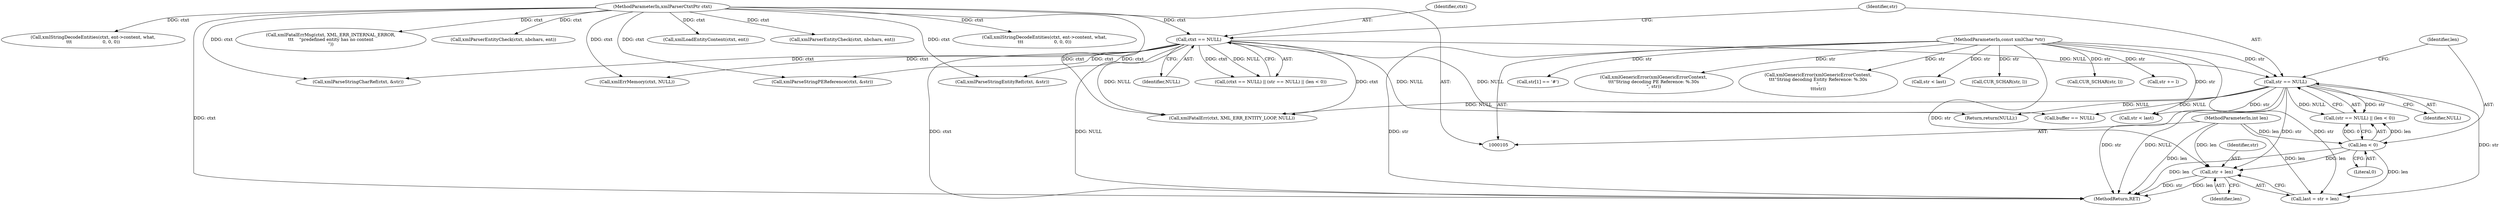 digraph "0_Chrome_d82b03d21f7e581f9206ef1fec4959ae7b06b8eb@pointer" {
"1000154" [label="(Call,str + len)"];
"1000144" [label="(Call,str == NULL)"];
"1000107" [label="(MethodParameterIn,const xmlChar *str)"];
"1000140" [label="(Call,ctxt == NULL)"];
"1000106" [label="(MethodParameterIn,xmlParserCtxtPtr ctxt)"];
"1000147" [label="(Call,len < 0)"];
"1000108" [label="(MethodParameterIn,int len)"];
"1000563" [label="(Call,xmlStringDecodeEntities(ctxt, ent->content, what,\n\t\t\t                      0, 0, 0))"];
"1000292" [label="(Call,xmlParseStringEntityRef(ctxt, &str))"];
"1000241" [label="(Call,str[1] == '#')"];
"1000107" [label="(MethodParameterIn,const xmlChar *str)"];
"1000155" [label="(Identifier,str)"];
"1000512" [label="(Call,xmlGenericError(xmlGenericErrorContext,\n\t\t\t\"String decoding PE Reference: %.30s\n\", str))"];
"1000385" [label="(Call,xmlStringDecodeEntities(ctxt, ent->content, what,\n\t\t\t                      0, 0, 0))"];
"1000144" [label="(Call,str == NULL)"];
"1000148" [label="(Identifier,len)"];
"1000178" [label="(Call,xmlFatalErr(ctxt, XML_ERR_ENTITY_LOOP, NULL))"];
"1000286" [label="(Call,xmlGenericError(xmlGenericErrorContext,\n\t\t\t\"String decoding Entity Reference: %.30s\n\",\n\t\t\tstr))"];
"1000640" [label="(Call,str < last)"];
"1000678" [label="(MethodReturn,RET)"];
"1000142" [label="(Identifier,NULL)"];
"1000207" [label="(Call,CUR_SCHAR(str, l))"];
"1000152" [label="(Call,last = str + len)"];
"1000202" [label="(Call,str < last)"];
"1000140" [label="(Call,ctxt == NULL)"];
"1000363" [label="(Call,xmlFatalErrMsg(ctxt, XML_ERR_INTERNAL_ERROR,\n\t\t\t    \"predefined entity has no content\n\"))"];
"1000149" [label="(Literal,0)"];
"1000108" [label="(MethodParameterIn,int len)"];
"1000141" [label="(Identifier,ctxt)"];
"1000143" [label="(Call,(str == NULL) || (len < 0))"];
"1000428" [label="(Call,xmlParserEntityCheck(ctxt, nbchars, ent))"];
"1000250" [label="(Call,xmlParseStringCharRef(ctxt, &str))"];
"1000150" [label="(Return,return(NULL);)"];
"1000139" [label="(Call,(ctxt == NULL) || (str == NULL) || (len < 0))"];
"1000106" [label="(MethodParameterIn,xmlParserCtxtPtr ctxt)"];
"1000660" [label="(Call,xmlErrMemory(ctxt, NULL))"];
"1000554" [label="(Call,xmlLoadEntityContent(ctxt, ent))"];
"1000156" [label="(Identifier,len)"];
"1000645" [label="(Call,CUR_SCHAR(str, l))"];
"1000606" [label="(Call,xmlParserEntityCheck(ctxt, nbchars, ent))"];
"1000145" [label="(Identifier,str)"];
"1000147" [label="(Call,len < 0)"];
"1000518" [label="(Call,xmlParseStringPEReference(ctxt, &str))"];
"1000146" [label="(Identifier,NULL)"];
"1000197" [label="(Call,buffer == NULL)"];
"1000154" [label="(Call,str + len)"];
"1000626" [label="(Call,str += l)"];
"1000154" -> "1000152"  [label="AST: "];
"1000154" -> "1000156"  [label="CFG: "];
"1000155" -> "1000154"  [label="AST: "];
"1000156" -> "1000154"  [label="AST: "];
"1000152" -> "1000154"  [label="CFG: "];
"1000154" -> "1000678"  [label="DDG: str"];
"1000154" -> "1000678"  [label="DDG: len"];
"1000144" -> "1000154"  [label="DDG: str"];
"1000107" -> "1000154"  [label="DDG: str"];
"1000147" -> "1000154"  [label="DDG: len"];
"1000108" -> "1000154"  [label="DDG: len"];
"1000144" -> "1000143"  [label="AST: "];
"1000144" -> "1000146"  [label="CFG: "];
"1000145" -> "1000144"  [label="AST: "];
"1000146" -> "1000144"  [label="AST: "];
"1000148" -> "1000144"  [label="CFG: "];
"1000143" -> "1000144"  [label="CFG: "];
"1000144" -> "1000678"  [label="DDG: str"];
"1000144" -> "1000678"  [label="DDG: NULL"];
"1000144" -> "1000143"  [label="DDG: str"];
"1000144" -> "1000143"  [label="DDG: NULL"];
"1000107" -> "1000144"  [label="DDG: str"];
"1000140" -> "1000144"  [label="DDG: NULL"];
"1000144" -> "1000150"  [label="DDG: NULL"];
"1000144" -> "1000152"  [label="DDG: str"];
"1000144" -> "1000178"  [label="DDG: NULL"];
"1000144" -> "1000197"  [label="DDG: NULL"];
"1000144" -> "1000202"  [label="DDG: str"];
"1000107" -> "1000105"  [label="AST: "];
"1000107" -> "1000678"  [label="DDG: str"];
"1000107" -> "1000152"  [label="DDG: str"];
"1000107" -> "1000202"  [label="DDG: str"];
"1000107" -> "1000207"  [label="DDG: str"];
"1000107" -> "1000241"  [label="DDG: str"];
"1000107" -> "1000286"  [label="DDG: str"];
"1000107" -> "1000512"  [label="DDG: str"];
"1000107" -> "1000626"  [label="DDG: str"];
"1000107" -> "1000640"  [label="DDG: str"];
"1000107" -> "1000645"  [label="DDG: str"];
"1000140" -> "1000139"  [label="AST: "];
"1000140" -> "1000142"  [label="CFG: "];
"1000141" -> "1000140"  [label="AST: "];
"1000142" -> "1000140"  [label="AST: "];
"1000145" -> "1000140"  [label="CFG: "];
"1000139" -> "1000140"  [label="CFG: "];
"1000140" -> "1000678"  [label="DDG: NULL"];
"1000140" -> "1000678"  [label="DDG: ctxt"];
"1000140" -> "1000139"  [label="DDG: ctxt"];
"1000140" -> "1000139"  [label="DDG: NULL"];
"1000106" -> "1000140"  [label="DDG: ctxt"];
"1000140" -> "1000150"  [label="DDG: NULL"];
"1000140" -> "1000178"  [label="DDG: ctxt"];
"1000140" -> "1000178"  [label="DDG: NULL"];
"1000140" -> "1000197"  [label="DDG: NULL"];
"1000140" -> "1000250"  [label="DDG: ctxt"];
"1000140" -> "1000292"  [label="DDG: ctxt"];
"1000140" -> "1000518"  [label="DDG: ctxt"];
"1000140" -> "1000660"  [label="DDG: ctxt"];
"1000106" -> "1000105"  [label="AST: "];
"1000106" -> "1000678"  [label="DDG: ctxt"];
"1000106" -> "1000178"  [label="DDG: ctxt"];
"1000106" -> "1000250"  [label="DDG: ctxt"];
"1000106" -> "1000292"  [label="DDG: ctxt"];
"1000106" -> "1000363"  [label="DDG: ctxt"];
"1000106" -> "1000385"  [label="DDG: ctxt"];
"1000106" -> "1000428"  [label="DDG: ctxt"];
"1000106" -> "1000518"  [label="DDG: ctxt"];
"1000106" -> "1000554"  [label="DDG: ctxt"];
"1000106" -> "1000563"  [label="DDG: ctxt"];
"1000106" -> "1000606"  [label="DDG: ctxt"];
"1000106" -> "1000660"  [label="DDG: ctxt"];
"1000147" -> "1000143"  [label="AST: "];
"1000147" -> "1000149"  [label="CFG: "];
"1000148" -> "1000147"  [label="AST: "];
"1000149" -> "1000147"  [label="AST: "];
"1000143" -> "1000147"  [label="CFG: "];
"1000147" -> "1000678"  [label="DDG: len"];
"1000147" -> "1000143"  [label="DDG: len"];
"1000147" -> "1000143"  [label="DDG: 0"];
"1000108" -> "1000147"  [label="DDG: len"];
"1000147" -> "1000152"  [label="DDG: len"];
"1000108" -> "1000105"  [label="AST: "];
"1000108" -> "1000678"  [label="DDG: len"];
"1000108" -> "1000152"  [label="DDG: len"];
}
